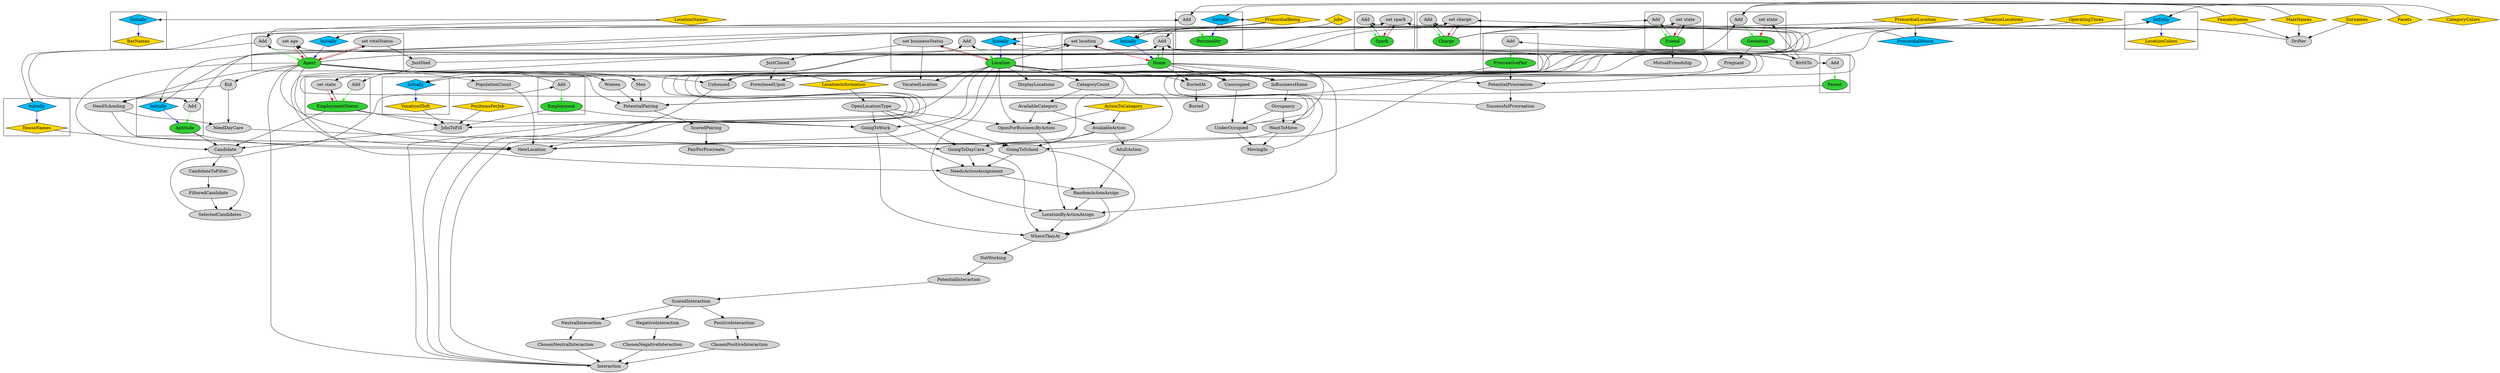 digraph {
node [ style="filled"]
subgraph "cluster_BarNames"{
v4 [ label = "BarNames" fillcolor="gold" shape="diamond"];
v5 [ label = "Initially" fillcolor="deepskyblue" shape="diamond"];
}
subgraph "cluster_HouseNames"{
v6 [ label = "HouseNames" fillcolor="gold" shape="diamond"];
v7 [ label = "Initially" fillcolor="deepskyblue" shape="diamond"];
}
subgraph "cluster_VocationShift"{
v15 [ label = "VocationShift" fillcolor="gold" shape="diamond"];
v16 [ label = "Initially" fillcolor="deepskyblue" shape="diamond"];
}
subgraph "cluster_LocationColors"{
v20 [ label = "LocationColors" fillcolor="gold" shape="diamond"];
v21 [ label = "Initially" fillcolor="deepskyblue" shape="diamond"];
}
subgraph "cluster_Agent"{
v22 [ label = "Agent" fillcolor="limegreen"];
v23 [ label = "Add"];
v41 [ label = "Initially" fillcolor="deepskyblue" shape="diamond"];
v42 [ label = "set vitalStatus"];
v43 [ label = "set age"];
}
subgraph "cluster_Personality"{
v44 [ label = "Personality" fillcolor="limegreen"];
v45 [ label = "Add"];
v46 [ label = "Initially" fillcolor="deepskyblue" shape="diamond"];
}
subgraph "cluster_Aptitude"{
v47 [ label = "Aptitude" fillcolor="limegreen"];
v48 [ label = "Add"];
v49 [ label = "Initially" fillcolor="deepskyblue" shape="diamond"];
}
subgraph "cluster_Friend"{
v113 [ label = "Friend" fillcolor="limegreen"];
v114 [ label = "Add"];
v115 [ label = "set state"];
}
subgraph "cluster_ProcreativePair"{
v31 [ label = "ProcreativePair" fillcolor="limegreen"];
v32 [ label = "Add"];
}
subgraph "cluster_Gestation"{
v26 [ label = "Gestation" fillcolor="limegreen"];
v27 [ label = "Add"];
v40 [ label = "set state"];
}
subgraph "cluster_Parent"{
v38 [ label = "Parent" fillcolor="limegreen"];
v39 [ label = "Add"];
}
subgraph "cluster_Location"{
v65 [ label = "Location" fillcolor="limegreen"];
v66 [ label = "Add"];
v81 [ label = "set businessStatus"];
v83 [ label = "Initially" fillcolor="deepskyblue" shape="diamond"];
}
subgraph "cluster_Home"{
v69 [ label = "Home" fillcolor="limegreen"];
v70 [ label = "Add"];
v76 [ label = "Initially" fillcolor="deepskyblue" shape="diamond"];
v78 [ label = "set location"];
}
subgraph "cluster_EmploymentStatus"{
v90 [ label = "EmploymentStatus" fillcolor="limegreen"];
v91 [ label = "Add"];
v99 [ label = "set state"];
}
subgraph "cluster_Employment"{
v92 [ label = "Add"];
v98 [ label = "Employment" fillcolor="limegreen"];
}
subgraph "cluster_Spark"{
v52 [ label = "Spark" fillcolor="limegreen"];
v53 [ label = "Add"];
v109 [ label = "set spark"];
}
subgraph "cluster_Charge"{
v110 [ label = "Charge" fillcolor="limegreen"];
v111 [ label = "Add"];
v112 [ label = "set charge"];
}
v0 [ label = "FemaleNames" fillcolor="gold" shape="diamond"];
v1 [ label = "MaleNames" fillcolor="gold" shape="diamond"];
v2 [ label = "Surnames" fillcolor="gold" shape="diamond"];
v3 [ label = "LocationNames" fillcolor="gold" shape="diamond"];
v8 [ label = "Facets" fillcolor="gold" shape="diamond"];
v9 [ label = "Jobs" fillcolor="gold" shape="diamond"];
v10 [ label = "PrimordialBeing" fillcolor="gold" shape="diamond"];
v11 [ label = "PrimordialLocation" fillcolor="gold" shape="diamond"];
v12 [ label = "LocationInformation" fillcolor="gold" shape="diamond"];
v13 [ label = "VocationLocations" fillcolor="gold" shape="diamond"];
v14 [ label = "OperatingTimes" fillcolor="gold" shape="diamond"];
v17 [ label = "PositionsPerJob" fillcolor="gold" shape="diamond"];
v18 [ label = "ActionToCategory" fillcolor="gold" shape="diamond"];
v19 [ label = "CategoryColors" fillcolor="gold" shape="diamond"];
v24 [ label = "Drifter"];
v25 [ label = "BirthTo"];
v28 [ label = "SuccessfulProcreation"];
v29 [ label = "PotentialProcreation"];
v30 [ label = "Pregnant"];
v33 [ label = "PairForProcreate"];
v34 [ label = "ScoredPairing"];
v35 [ label = "PotentialPairing"];
v36 [ label = "Women"];
v37 [ label = "Men"];
v50 [ label = "PopulationCount"];
v51 [ label = "JustDied"];
v54 [ label = "Interaction"];
v55 [ label = "ChosenPositiveInteraction"];
v56 [ label = "PositiveInteraction"];
v57 [ label = "ScoredInteraction"];
v58 [ label = "PotentialInteraction"];
v59 [ label = "NotWorking"];
v60 [ label = "WhereTheyAt"];
v61 [ label = "GoingToSchool"];
v62 [ label = "AvailableAction"];
v63 [ label = "AvailableCategory"];
v64 [ label = "CategoryCount"];
v67 [ label = "NewLocation"];
v68 [ label = "WantToMove"];
v71 [ label = "UnderOccupied"];
v72 [ label = "Occupancy"];
v73 [ label = "InBusinessHome"];
v74 [ label = "Unoccupied"];
v75 [ label = "Unhoused"];
v77 [ label = "PrimordialHouse" fillcolor="deepskyblue" shape="diamond"];
v79 [ label = "ForeclosedUpon"];
v80 [ label = "JustClosed"];
v82 [ label = "MovingIn"];
v84 [ label = "OpenLocationType"];
v85 [ label = "NeedSchooling"];
v86 [ label = "Kid"];
v87 [ label = "GoingToDayCare"];
v88 [ label = "NeedDayCare"];
v89 [ label = "GoingToWork"];
v93 [ label = "SelectedCandidates"];
v94 [ label = "FilteredCandidate"];
v95 [ label = "CandidateToFilter"];
v96 [ label = "Candidate"];
v97 [ label = "JobsToFill"];
v100 [ label = "RandomActionAssign"];
v101 [ label = "AdultAction"];
v102 [ label = "NeedsActionAssignment"];
v103 [ label = "LocationByActionAssign"];
v104 [ label = "OpenForBusinessByAction"];
v105 [ label = "ChosenNeutralInteraction"];
v106 [ label = "NeutralInteraction"];
v107 [ label = "ChosenNegativeInteraction"];
v108 [ label = "NegativeInteraction"];
v116 [ label = "MutualFriendship"];
v117 [ label = "VacatedLocation"];
v118 [ label = "DisplayLocations"];
v119 [ label = "BuriedAt"];
v120 [ label = "Buried"];
v5 -> v4 [ color="blue" ]
v3 -> v5 [ constraint="false" ]
v7 -> v6 [ color="blue" ]
v3 -> v7 [ constraint="false" ]
v16 -> v15 [ color="blue" ]
v13 -> v16 [ constraint="false" ]
v12 -> v16 [ constraint="false" ]
v14 -> v16 [ constraint="false" ]
v21 -> v20 [ color="blue" ]
v12 -> v21 [ constraint="false" ]
v19 -> v21 [ constraint="false" ]
v23 -> v22 [ color="green" ]
v24 -> v23 [ constraint="false" ]
v2 -> v24
v1 -> v24
v0 -> v24
v25 -> v23 [ constraint="false" ]
v26 -> v25
v27 -> v26 [ color="green" ]
v28 -> v27 [ constraint="false" ]
v29 -> v28
v30 -> v29
v26 -> v30
v31 -> v29
v32 -> v31 [ color="green" ]
v33 -> v32 [ constraint="false" ]
v34 -> v33
v35 -> v34
v31 -> v35
v36 -> v35
v22 -> v36
v37 -> v35
v22 -> v37
v22 -> v35
v38 -> v35
v39 -> v38 [ color="green" ]
v25 -> v39 [ constraint="false" ]
v22 -> v29
v1 -> v27 [ constraint="false" ]
v0 -> v27 [ constraint="false" ]
v40 -> v26 [ color="red" ]
v25 -> v40 [ constraint="false" ]
v41 -> v22 [ color="blue" ]
v10 -> v41 [ constraint="false" ]
v42 -> v22 [ color="red" ]
v22 -> v42 [ constraint="false" ]
v43 -> v22 [ color="red" ]
v25 -> v43 [ constraint="false" ]
v22 -> v43 [ constraint="false" ]
v45 -> v44 [ color="green" ]
v23 -> v45 [ constraint="false" ]
v8 -> v45 [ constraint="false" ]
v46 -> v44 [ color="blue" ]
v10 -> v46 [ constraint="false" ]
v8 -> v46 [ constraint="false" ]
v48 -> v47 [ color="green" ]
v23 -> v48 [ constraint="false" ]
v9 -> v48 [ constraint="false" ]
v49 -> v47 [ color="blue" ]
v10 -> v49 [ constraint="false" ]
v9 -> v49 [ constraint="false" ]
v22 -> v50
v42 -> v51
v53 -> v52 [ color="green" ]
v52 -> v53 [ constraint="false" ]
v54 -> v53 [ constraint="false" ]
v55 -> v54
v56 -> v55
v57 -> v56
v58 -> v57
v59 -> v58
v60 -> v59
v61 -> v60
v62 -> v61
v18 -> v62
v63 -> v62
v64 -> v63
v65 -> v64
v66 -> v65 [ color="green" ]
v67 -> v66 [ constraint="false" ]
v65 -> v67
v68 -> v67
v69 -> v68
v70 -> v69 [ color="green" ]
v25 -> v70 [ constraint="false" ]
v69 -> v70 [ constraint="false" ]
v71 -> v70 [ constraint="false" ]
v72 -> v71
v73 -> v72
v65 -> v73
v69 -> v73
v74 -> v71
v69 -> v74
v65 -> v74
v24 -> v70 [ constraint="false" ]
v75 -> v70 [ constraint="false" ]
v69 -> v75
v22 -> v75
v76 -> v69 [ color="blue" ]
v77 -> v76 [ constraint="false" ]
v11 -> v77
v10 -> v76 [ constraint="false" ]
v78 -> v69 [ color="red" ]
v51 -> v78 [ constraint="false" ]
v65 -> v78 [ constraint="false" ]
v71 -> v78 [ constraint="false" ]
v79 -> v78 [ constraint="false" ]
v69 -> v79
v80 -> v79
v81 -> v80
v65 -> v81 [ constraint="false" ]
v82 -> v78 [ constraint="false" ]
v68 -> v82
v71 -> v82
v72 -> v68
v6 -> v67
v75 -> v67
v47 -> v67
v22 -> v67
v50 -> v67
v12 -> v66 [ constraint="false" ]
v83 -> v65 [ color="blue" ]
v11 -> v83 [ constraint="false" ]
v12 -> v83 [ constraint="false" ]
v81 -> v65 [ color="red" ]
v84 -> v61
v12 -> v84
v65 -> v61
v85 -> v61
v86 -> v85
v22 -> v86
v22 -> v85
v87 -> v60
v62 -> v87
v84 -> v87
v65 -> v87
v88 -> v87
v85 -> v88
v86 -> v88
v89 -> v60
v84 -> v89
v65 -> v89
v90 -> v89
v91 -> v90 [ color="green" ]
v92 -> v91 [ constraint="false" ]
v93 -> v92 [ constraint="false" ]
v94 -> v93
v95 -> v94
v96 -> v95
v97 -> v96
v65 -> v97
v15 -> v97
v17 -> v97
v98 -> v97
v92 -> v98 [ color="green" ]
v90 -> v97
v22 -> v96
v90 -> v96
v47 -> v96
v96 -> v93
v99 -> v90 [ color="red" ]
v51 -> v99 [ constraint="false" ]
v90 -> v99 [ constraint="false" ]
v98 -> v89
v100 -> v60
v101 -> v100
v62 -> v101
v102 -> v100
v89 -> v102
v87 -> v102
v61 -> v102
v22 -> v102
v103 -> v60
v100 -> v103
v69 -> v103
v104 -> v103
v18 -> v104
v63 -> v104
v84 -> v104
v65 -> v104
v65 -> v103
v22 -> v54
v105 -> v54
v106 -> v105
v57 -> v106
v107 -> v54
v108 -> v107
v57 -> v108
v109 -> v52 [ color="red" ]
v54 -> v109 [ constraint="false" ]
v52 -> v109 [ constraint="false" ]
v22 -> v109 [ constraint="false" ]
v111 -> v110 [ color="green" ]
v110 -> v111 [ constraint="false" ]
v54 -> v111 [ constraint="false" ]
v112 -> v110 [ color="red" ]
v54 -> v112 [ constraint="false" ]
v110 -> v112 [ constraint="false" ]
v22 -> v112 [ constraint="false" ]
v114 -> v113 [ color="green" ]
v113 -> v114 [ constraint="false" ]
v110 -> v114 [ constraint="false" ]
v115 -> v113 [ color="red" ]
v110 -> v115 [ constraint="false" ]
v113 -> v115 [ constraint="false" ]
v113 -> v116
v81 -> v117
v65 -> v117
v65 -> v118
v65 -> v119
v69 -> v119
v119 -> v120
}
